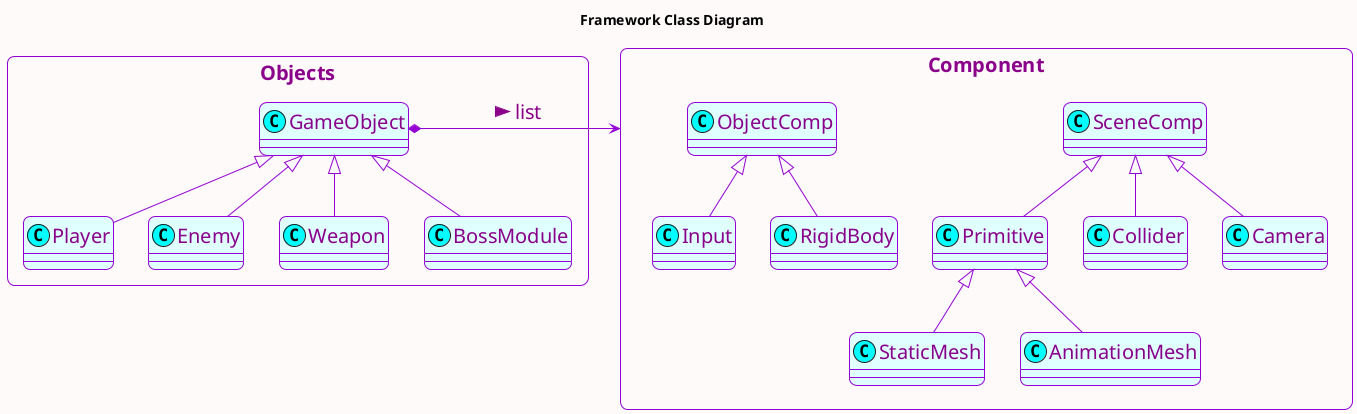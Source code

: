 @startuml API Framework
title Framework Class Diagram

<style>
classDiagram {
  BackgroundColor Snow
  FontColor DarkMagenta
  FontName arial
  FontSize 20
  LineColor DarkViolet
  
  class {
    BackgroundColor LightCyan
  }
}
</style>
skinparam roundCorner 15
skinparam Shadowing false
skinparam ClassBorderThickness 1
skinparam CircledCharacterFontColor DarkViolet
'skinparam CircledCharacterFontSize 15'
'skinparam CircledCharacterRadius 10'
 

package Component <<Rectangle>> {
  class SceneComp <<(C, Aqua)>>
  class Primitive <<(C, Aqua)>>
  class StaticMesh <<(C, Aqua)>>
  class AnimationMesh <<(C, Aqua)>>
  class Collider <<(C, Aqua)>>
  class Camera <<(C, Aqua)>>
  class ObjectComp <<(C, Aqua)>>
  class Input <<(C, Aqua)>>
  class RigidBody <<(C, Aqua)>>
}

package Objects <<Rectangle>> {
  class GameObject <<(C, Aqua)>>
  class Player <<(C, Aqua)>>
  class Enemy <<(C, Aqua)>>
  class Weapon <<(C, Aqua)>>
  class BossModule <<(C, Aqua)>>
}

GameObject *-> Component : list >

GameObject <|-- Player
GameObject <|-- Enemy
GameObject <|-- Weapon
GameObject <|-- BossModule

SceneComp <|-- Primitive
Primitive <|-- StaticMesh
Primitive <|-- AnimationMesh
SceneComp <|-- Collider
SceneComp <|-- Camera
ObjectComp <|-- RigidBody
ObjectComp <|-- Input

'stop'
@enduml